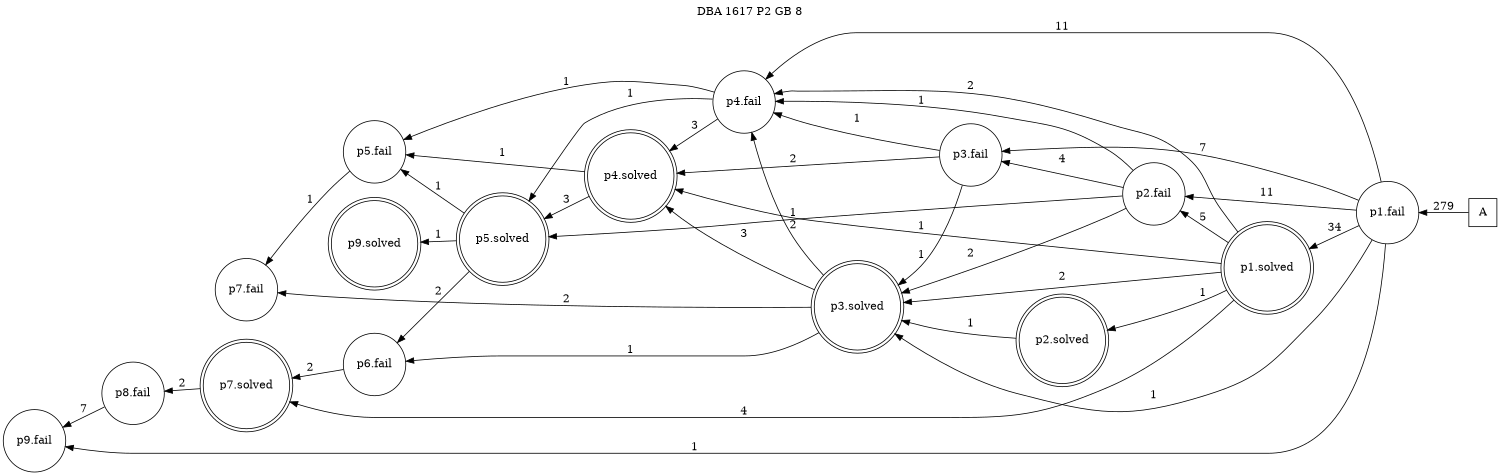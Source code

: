 digraph DBA_1617_P2_GB_8 {
labelloc="tl"
label= " DBA 1617 P2 GB 8 "
rankdir="RL";
graph [ size=" 10 , 10 !"]

"A" [shape="square" label="A"]
"p1.fail" [shape="circle" label="p1.fail"]
"p1.solved" [shape="doublecircle" label="p1.solved"]
"p2.fail" [shape="circle" label="p2.fail"]
"p3.fail" [shape="circle" label="p3.fail"]
"p3.solved" [shape="doublecircle" label="p3.solved"]
"p4.fail" [shape="circle" label="p4.fail"]
"p5.fail" [shape="circle" label="p5.fail"]
"p4.solved" [shape="doublecircle" label="p4.solved"]
"p5.solved" [shape="doublecircle" label="p5.solved"]
"p6.fail" [shape="circle" label="p6.fail"]
"p7.solved" [shape="doublecircle" label="p7.solved"]
"p8.fail" [shape="circle" label="p8.fail"]
"p9.fail" [shape="circle" label="p9.fail"]
"p7.fail" [shape="circle" label="p7.fail"]
"p2.solved" [shape="doublecircle" label="p2.solved"]
"p9.solved" [shape="doublecircle" label="p9.solved"]
"A" -> "p1.fail" [ label=279]
"p1.fail" -> "p1.solved" [ label=34]
"p1.fail" -> "p2.fail" [ label=11]
"p1.fail" -> "p3.fail" [ label=7]
"p1.fail" -> "p3.solved" [ label=1]
"p1.fail" -> "p4.fail" [ label=11]
"p1.fail" -> "p9.fail" [ label=1]
"p1.solved" -> "p2.fail" [ label=5]
"p1.solved" -> "p3.solved" [ label=2]
"p1.solved" -> "p4.fail" [ label=2]
"p1.solved" -> "p4.solved" [ label=1]
"p1.solved" -> "p7.solved" [ label=4]
"p1.solved" -> "p2.solved" [ label=1]
"p2.fail" -> "p3.fail" [ label=4]
"p2.fail" -> "p3.solved" [ label=2]
"p2.fail" -> "p4.fail" [ label=1]
"p2.fail" -> "p5.solved" [ label=1]
"p3.fail" -> "p3.solved" [ label=1]
"p3.fail" -> "p4.fail" [ label=1]
"p3.fail" -> "p4.solved" [ label=2]
"p3.solved" -> "p4.fail" [ label=2]
"p3.solved" -> "p4.solved" [ label=3]
"p3.solved" -> "p6.fail" [ label=1]
"p3.solved" -> "p7.fail" [ label=2]
"p4.fail" -> "p5.fail" [ label=1]
"p4.fail" -> "p4.solved" [ label=3]
"p4.fail" -> "p5.solved" [ label=1]
"p5.fail" -> "p7.fail" [ label=1]
"p4.solved" -> "p5.fail" [ label=1]
"p4.solved" -> "p5.solved" [ label=3]
"p5.solved" -> "p5.fail" [ label=1]
"p5.solved" -> "p6.fail" [ label=2]
"p5.solved" -> "p9.solved" [ label=1]
"p6.fail" -> "p7.solved" [ label=2]
"p7.solved" -> "p8.fail" [ label=2]
"p8.fail" -> "p9.fail" [ label=7]
"p2.solved" -> "p3.solved" [ label=1]
}
